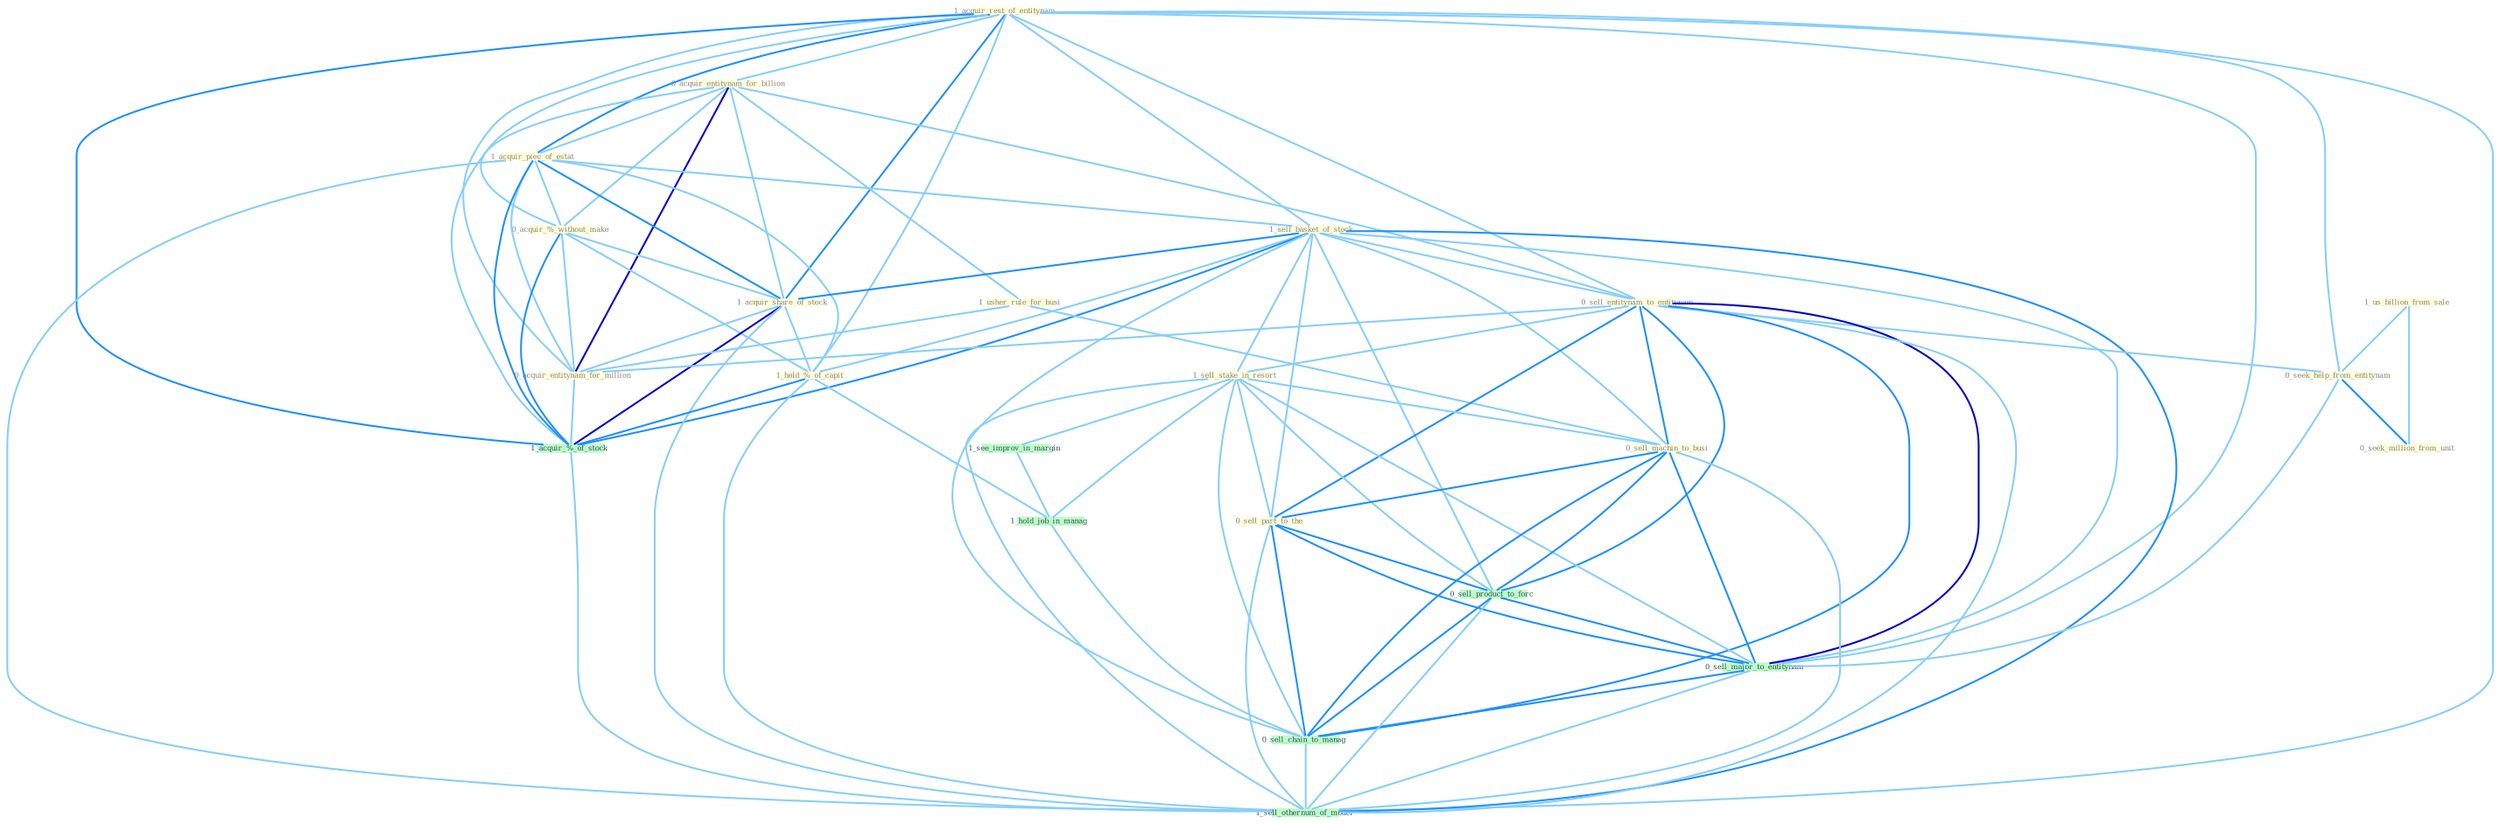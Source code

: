 Graph G{ 
    node
    [shape=polygon,style=filled,width=.5,height=.06,color="#BDFCC9",fixedsize=true,fontsize=4,
    fontcolor="#2f4f4f"];
    {node
    [color="#ffffe0", fontcolor="#8b7d6b"] "1_acquir_rest_of_entitynam " "0_acquir_entitynam_for_billion " "1_acquir_piec_of_estat " "0_acquir_%_without_make " "1_sell_basket_of_stock " "1_acquir_share_of_stock " "1_us_billion_from_sale " "1_hold_%_of_capit " "1_usher_rule_for_busi " "0_sell_entitynam_to_entitynam " "1_sell_stake_in_resort " "0_sell_machin_to_busi " "0_seek_help_from_entitynam " "0_seek_million_from_unit " "0_acquir_entitynam_for_million " "0_sell_part_to_the "}
{node [color="#fff0f5", fontcolor="#b22222"]}
edge [color="#B0E2FF"];

	"1_acquir_rest_of_entitynam " -- "0_acquir_entitynam_for_billion " [w="1", color="#87cefa" ];
	"1_acquir_rest_of_entitynam " -- "1_acquir_piec_of_estat " [w="2", color="#1e90ff" , len=0.8];
	"1_acquir_rest_of_entitynam " -- "0_acquir_%_without_make " [w="1", color="#87cefa" ];
	"1_acquir_rest_of_entitynam " -- "1_sell_basket_of_stock " [w="1", color="#87cefa" ];
	"1_acquir_rest_of_entitynam " -- "1_acquir_share_of_stock " [w="2", color="#1e90ff" , len=0.8];
	"1_acquir_rest_of_entitynam " -- "1_hold_%_of_capit " [w="1", color="#87cefa" ];
	"1_acquir_rest_of_entitynam " -- "0_sell_entitynam_to_entitynam " [w="1", color="#87cefa" ];
	"1_acquir_rest_of_entitynam " -- "0_seek_help_from_entitynam " [w="1", color="#87cefa" ];
	"1_acquir_rest_of_entitynam " -- "0_acquir_entitynam_for_million " [w="1", color="#87cefa" ];
	"1_acquir_rest_of_entitynam " -- "1_acquir_%_of_stock " [w="2", color="#1e90ff" , len=0.8];
	"1_acquir_rest_of_entitynam " -- "0_sell_major_to_entitynam " [w="1", color="#87cefa" ];
	"1_acquir_rest_of_entitynam " -- "1_sell_othernum_of_model " [w="1", color="#87cefa" ];
	"0_acquir_entitynam_for_billion " -- "1_acquir_piec_of_estat " [w="1", color="#87cefa" ];
	"0_acquir_entitynam_for_billion " -- "0_acquir_%_without_make " [w="1", color="#87cefa" ];
	"0_acquir_entitynam_for_billion " -- "1_acquir_share_of_stock " [w="1", color="#87cefa" ];
	"0_acquir_entitynam_for_billion " -- "1_usher_rule_for_busi " [w="1", color="#87cefa" ];
	"0_acquir_entitynam_for_billion " -- "0_sell_entitynam_to_entitynam " [w="1", color="#87cefa" ];
	"0_acquir_entitynam_for_billion " -- "0_acquir_entitynam_for_million " [w="3", color="#0000cd" , len=0.6];
	"0_acquir_entitynam_for_billion " -- "1_acquir_%_of_stock " [w="1", color="#87cefa" ];
	"1_acquir_piec_of_estat " -- "0_acquir_%_without_make " [w="1", color="#87cefa" ];
	"1_acquir_piec_of_estat " -- "1_sell_basket_of_stock " [w="1", color="#87cefa" ];
	"1_acquir_piec_of_estat " -- "1_acquir_share_of_stock " [w="2", color="#1e90ff" , len=0.8];
	"1_acquir_piec_of_estat " -- "1_hold_%_of_capit " [w="1", color="#87cefa" ];
	"1_acquir_piec_of_estat " -- "0_acquir_entitynam_for_million " [w="1", color="#87cefa" ];
	"1_acquir_piec_of_estat " -- "1_acquir_%_of_stock " [w="2", color="#1e90ff" , len=0.8];
	"1_acquir_piec_of_estat " -- "1_sell_othernum_of_model " [w="1", color="#87cefa" ];
	"0_acquir_%_without_make " -- "1_acquir_share_of_stock " [w="1", color="#87cefa" ];
	"0_acquir_%_without_make " -- "1_hold_%_of_capit " [w="1", color="#87cefa" ];
	"0_acquir_%_without_make " -- "0_acquir_entitynam_for_million " [w="1", color="#87cefa" ];
	"0_acquir_%_without_make " -- "1_acquir_%_of_stock " [w="2", color="#1e90ff" , len=0.8];
	"1_sell_basket_of_stock " -- "1_acquir_share_of_stock " [w="2", color="#1e90ff" , len=0.8];
	"1_sell_basket_of_stock " -- "1_hold_%_of_capit " [w="1", color="#87cefa" ];
	"1_sell_basket_of_stock " -- "0_sell_entitynam_to_entitynam " [w="1", color="#87cefa" ];
	"1_sell_basket_of_stock " -- "1_sell_stake_in_resort " [w="1", color="#87cefa" ];
	"1_sell_basket_of_stock " -- "0_sell_machin_to_busi " [w="1", color="#87cefa" ];
	"1_sell_basket_of_stock " -- "0_sell_part_to_the " [w="1", color="#87cefa" ];
	"1_sell_basket_of_stock " -- "1_acquir_%_of_stock " [w="2", color="#1e90ff" , len=0.8];
	"1_sell_basket_of_stock " -- "0_sell_product_to_forc " [w="1", color="#87cefa" ];
	"1_sell_basket_of_stock " -- "0_sell_major_to_entitynam " [w="1", color="#87cefa" ];
	"1_sell_basket_of_stock " -- "0_sell_chain_to_manag " [w="1", color="#87cefa" ];
	"1_sell_basket_of_stock " -- "1_sell_othernum_of_model " [w="2", color="#1e90ff" , len=0.8];
	"1_acquir_share_of_stock " -- "1_hold_%_of_capit " [w="1", color="#87cefa" ];
	"1_acquir_share_of_stock " -- "0_acquir_entitynam_for_million " [w="1", color="#87cefa" ];
	"1_acquir_share_of_stock " -- "1_acquir_%_of_stock " [w="3", color="#0000cd" , len=0.6];
	"1_acquir_share_of_stock " -- "1_sell_othernum_of_model " [w="1", color="#87cefa" ];
	"1_us_billion_from_sale " -- "0_seek_help_from_entitynam " [w="1", color="#87cefa" ];
	"1_us_billion_from_sale " -- "0_seek_million_from_unit " [w="1", color="#87cefa" ];
	"1_hold_%_of_capit " -- "1_acquir_%_of_stock " [w="2", color="#1e90ff" , len=0.8];
	"1_hold_%_of_capit " -- "1_hold_job_in_manag " [w="1", color="#87cefa" ];
	"1_hold_%_of_capit " -- "1_sell_othernum_of_model " [w="1", color="#87cefa" ];
	"1_usher_rule_for_busi " -- "0_sell_machin_to_busi " [w="1", color="#87cefa" ];
	"1_usher_rule_for_busi " -- "0_acquir_entitynam_for_million " [w="1", color="#87cefa" ];
	"0_sell_entitynam_to_entitynam " -- "1_sell_stake_in_resort " [w="1", color="#87cefa" ];
	"0_sell_entitynam_to_entitynam " -- "0_sell_machin_to_busi " [w="2", color="#1e90ff" , len=0.8];
	"0_sell_entitynam_to_entitynam " -- "0_seek_help_from_entitynam " [w="1", color="#87cefa" ];
	"0_sell_entitynam_to_entitynam " -- "0_acquir_entitynam_for_million " [w="1", color="#87cefa" ];
	"0_sell_entitynam_to_entitynam " -- "0_sell_part_to_the " [w="2", color="#1e90ff" , len=0.8];
	"0_sell_entitynam_to_entitynam " -- "0_sell_product_to_forc " [w="2", color="#1e90ff" , len=0.8];
	"0_sell_entitynam_to_entitynam " -- "0_sell_major_to_entitynam " [w="3", color="#0000cd" , len=0.6];
	"0_sell_entitynam_to_entitynam " -- "0_sell_chain_to_manag " [w="2", color="#1e90ff" , len=0.8];
	"0_sell_entitynam_to_entitynam " -- "1_sell_othernum_of_model " [w="1", color="#87cefa" ];
	"1_sell_stake_in_resort " -- "0_sell_machin_to_busi " [w="1", color="#87cefa" ];
	"1_sell_stake_in_resort " -- "0_sell_part_to_the " [w="1", color="#87cefa" ];
	"1_sell_stake_in_resort " -- "1_see_improv_in_margin " [w="1", color="#87cefa" ];
	"1_sell_stake_in_resort " -- "1_hold_job_in_manag " [w="1", color="#87cefa" ];
	"1_sell_stake_in_resort " -- "0_sell_product_to_forc " [w="1", color="#87cefa" ];
	"1_sell_stake_in_resort " -- "0_sell_major_to_entitynam " [w="1", color="#87cefa" ];
	"1_sell_stake_in_resort " -- "0_sell_chain_to_manag " [w="1", color="#87cefa" ];
	"1_sell_stake_in_resort " -- "1_sell_othernum_of_model " [w="1", color="#87cefa" ];
	"0_sell_machin_to_busi " -- "0_sell_part_to_the " [w="2", color="#1e90ff" , len=0.8];
	"0_sell_machin_to_busi " -- "0_sell_product_to_forc " [w="2", color="#1e90ff" , len=0.8];
	"0_sell_machin_to_busi " -- "0_sell_major_to_entitynam " [w="2", color="#1e90ff" , len=0.8];
	"0_sell_machin_to_busi " -- "0_sell_chain_to_manag " [w="2", color="#1e90ff" , len=0.8];
	"0_sell_machin_to_busi " -- "1_sell_othernum_of_model " [w="1", color="#87cefa" ];
	"0_seek_help_from_entitynam " -- "0_seek_million_from_unit " [w="2", color="#1e90ff" , len=0.8];
	"0_seek_help_from_entitynam " -- "0_sell_major_to_entitynam " [w="1", color="#87cefa" ];
	"0_acquir_entitynam_for_million " -- "1_acquir_%_of_stock " [w="1", color="#87cefa" ];
	"0_sell_part_to_the " -- "0_sell_product_to_forc " [w="2", color="#1e90ff" , len=0.8];
	"0_sell_part_to_the " -- "0_sell_major_to_entitynam " [w="2", color="#1e90ff" , len=0.8];
	"0_sell_part_to_the " -- "0_sell_chain_to_manag " [w="2", color="#1e90ff" , len=0.8];
	"0_sell_part_to_the " -- "1_sell_othernum_of_model " [w="1", color="#87cefa" ];
	"1_see_improv_in_margin " -- "1_hold_job_in_manag " [w="1", color="#87cefa" ];
	"1_acquir_%_of_stock " -- "1_sell_othernum_of_model " [w="1", color="#87cefa" ];
	"1_hold_job_in_manag " -- "0_sell_chain_to_manag " [w="1", color="#87cefa" ];
	"0_sell_product_to_forc " -- "0_sell_major_to_entitynam " [w="2", color="#1e90ff" , len=0.8];
	"0_sell_product_to_forc " -- "0_sell_chain_to_manag " [w="2", color="#1e90ff" , len=0.8];
	"0_sell_product_to_forc " -- "1_sell_othernum_of_model " [w="1", color="#87cefa" ];
	"0_sell_major_to_entitynam " -- "0_sell_chain_to_manag " [w="2", color="#1e90ff" , len=0.8];
	"0_sell_major_to_entitynam " -- "1_sell_othernum_of_model " [w="1", color="#87cefa" ];
	"0_sell_chain_to_manag " -- "1_sell_othernum_of_model " [w="1", color="#87cefa" ];
}